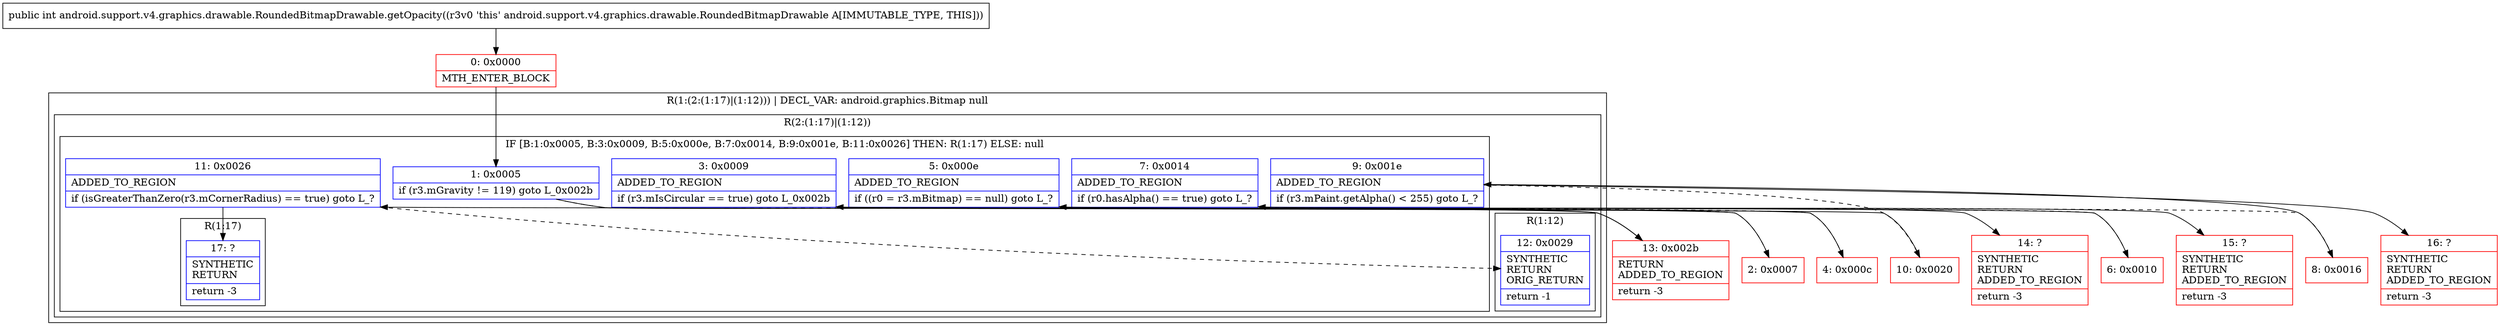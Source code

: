 digraph "CFG forandroid.support.v4.graphics.drawable.RoundedBitmapDrawable.getOpacity()I" {
subgraph cluster_Region_1464327139 {
label = "R(1:(2:(1:17)|(1:12))) | DECL_VAR: android.graphics.Bitmap null\l";
node [shape=record,color=blue];
subgraph cluster_Region_1556535127 {
label = "R(2:(1:17)|(1:12))";
node [shape=record,color=blue];
subgraph cluster_IfRegion_527078999 {
label = "IF [B:1:0x0005, B:3:0x0009, B:5:0x000e, B:7:0x0014, B:9:0x001e, B:11:0x0026] THEN: R(1:17) ELSE: null";
node [shape=record,color=blue];
Node_1 [shape=record,label="{1\:\ 0x0005|if (r3.mGravity != 119) goto L_0x002b\l}"];
Node_3 [shape=record,label="{3\:\ 0x0009|ADDED_TO_REGION\l|if (r3.mIsCircular == true) goto L_0x002b\l}"];
Node_5 [shape=record,label="{5\:\ 0x000e|ADDED_TO_REGION\l|if ((r0 = r3.mBitmap) == null) goto L_?\l}"];
Node_7 [shape=record,label="{7\:\ 0x0014|ADDED_TO_REGION\l|if (r0.hasAlpha() == true) goto L_?\l}"];
Node_9 [shape=record,label="{9\:\ 0x001e|ADDED_TO_REGION\l|if (r3.mPaint.getAlpha() \< 255) goto L_?\l}"];
Node_11 [shape=record,label="{11\:\ 0x0026|ADDED_TO_REGION\l|if (isGreaterThanZero(r3.mCornerRadius) == true) goto L_?\l}"];
subgraph cluster_Region_362914822 {
label = "R(1:17)";
node [shape=record,color=blue];
Node_17 [shape=record,label="{17\:\ ?|SYNTHETIC\lRETURN\l|return \-3\l}"];
}
}
subgraph cluster_Region_2085678482 {
label = "R(1:12)";
node [shape=record,color=blue];
Node_12 [shape=record,label="{12\:\ 0x0029|SYNTHETIC\lRETURN\lORIG_RETURN\l|return \-1\l}"];
}
}
}
Node_0 [shape=record,color=red,label="{0\:\ 0x0000|MTH_ENTER_BLOCK\l}"];
Node_2 [shape=record,color=red,label="{2\:\ 0x0007}"];
Node_4 [shape=record,color=red,label="{4\:\ 0x000c}"];
Node_6 [shape=record,color=red,label="{6\:\ 0x0010}"];
Node_8 [shape=record,color=red,label="{8\:\ 0x0016}"];
Node_10 [shape=record,color=red,label="{10\:\ 0x0020}"];
Node_13 [shape=record,color=red,label="{13\:\ 0x002b|RETURN\lADDED_TO_REGION\l|return \-3\l}"];
Node_14 [shape=record,color=red,label="{14\:\ ?|SYNTHETIC\lRETURN\lADDED_TO_REGION\l|return \-3\l}"];
Node_15 [shape=record,color=red,label="{15\:\ ?|SYNTHETIC\lRETURN\lADDED_TO_REGION\l|return \-3\l}"];
Node_16 [shape=record,color=red,label="{16\:\ ?|SYNTHETIC\lRETURN\lADDED_TO_REGION\l|return \-3\l}"];
MethodNode[shape=record,label="{public int android.support.v4.graphics.drawable.RoundedBitmapDrawable.getOpacity((r3v0 'this' android.support.v4.graphics.drawable.RoundedBitmapDrawable A[IMMUTABLE_TYPE, THIS])) }"];
MethodNode -> Node_0;
Node_1 -> Node_2[style=dashed];
Node_1 -> Node_13;
Node_3 -> Node_4[style=dashed];
Node_3 -> Node_13;
Node_5 -> Node_6[style=dashed];
Node_5 -> Node_14;
Node_7 -> Node_8[style=dashed];
Node_7 -> Node_15;
Node_9 -> Node_10[style=dashed];
Node_9 -> Node_16;
Node_11 -> Node_12[style=dashed];
Node_11 -> Node_17;
Node_0 -> Node_1;
Node_2 -> Node_3;
Node_4 -> Node_5;
Node_6 -> Node_7;
Node_8 -> Node_9;
Node_10 -> Node_11;
}

